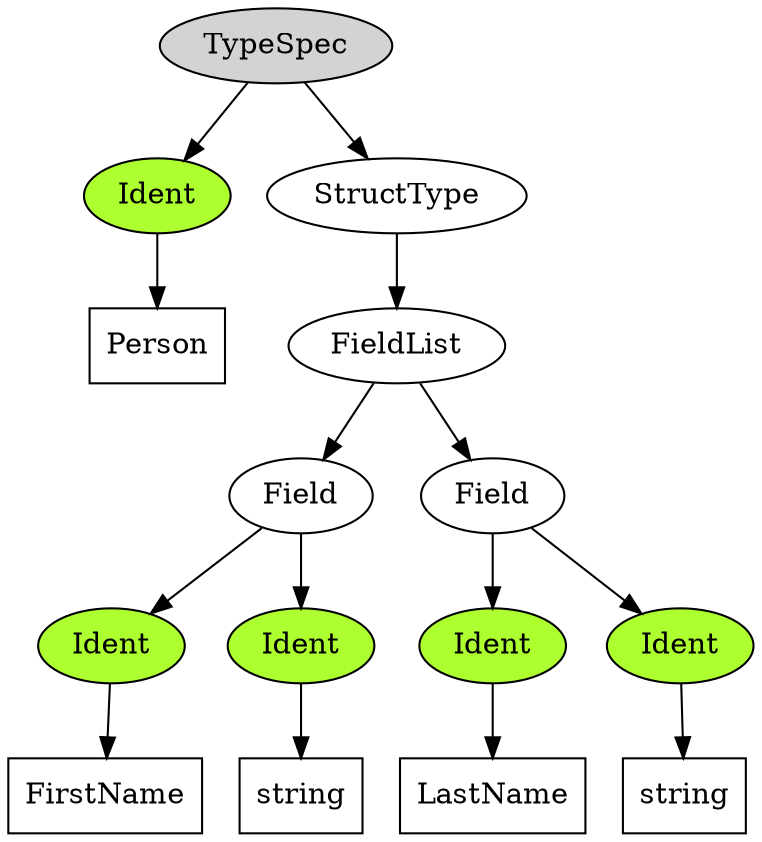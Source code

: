 digraph AST {
    Field1[label="Field"]
    Field2[label="Field"]
    Person[shape=box]
    FirstName[shape=box]
    LastName[shape=box]
    string1[shape=box,label="string"]
    string2[shape=box,label="string"]


    TypeSpec -> Ident;
    Ident -> Person;
    TypeSpec -> StructType;
    StructType -> FieldList;
    FieldList -> Field1;
    FieldList -> Field2;
    Field1 -> Ident1;
    Ident1 -> FirstName;
    
    
    Field1 -> Ident2;
    Ident2 -> string1;
    
    Field2 -> Ident3;
    Ident3 -> LastName;
    
    Field2 -> Ident4;
    Ident4 -> string2;

    TypeSpec[style=filled]
    Ident[style=filled, fillcolor="greenyellow"]
    Ident1[style=filled, fillcolor="greenyellow", label="Ident"]
    Ident2[style=filled, fillcolor="greenyellow", label="Ident"]
    Ident3[style=filled, fillcolor="greenyellow", label="Ident"]
    Ident4[style=filled, fillcolor="greenyellow", label="Ident"]
}


